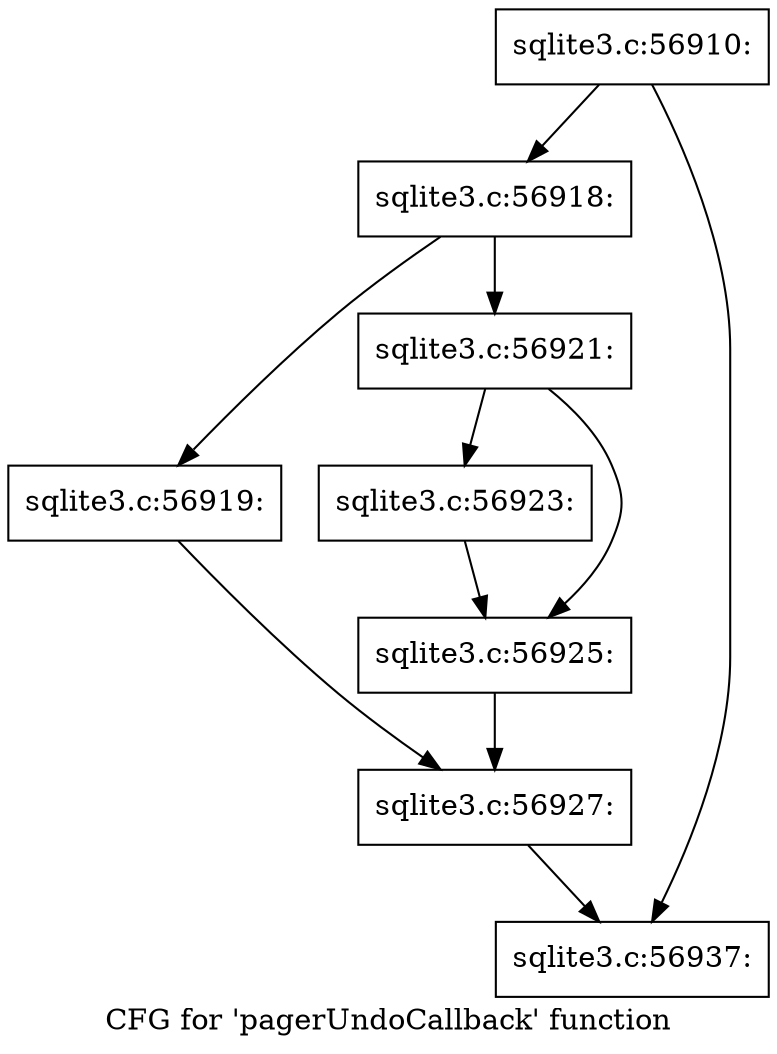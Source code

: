 digraph "CFG for 'pagerUndoCallback' function" {
	label="CFG for 'pagerUndoCallback' function";

	Node0x55c0f7539be0 [shape=record,label="{sqlite3.c:56910:}"];
	Node0x55c0f7539be0 -> Node0x55c0f753d870;
	Node0x55c0f7539be0 -> Node0x55c0f753d8c0;
	Node0x55c0f753d870 [shape=record,label="{sqlite3.c:56918:}"];
	Node0x55c0f753d870 -> Node0x55c0f753dc00;
	Node0x55c0f753d870 -> Node0x55c0f753dca0;
	Node0x55c0f753dc00 [shape=record,label="{sqlite3.c:56919:}"];
	Node0x55c0f753dc00 -> Node0x55c0f753dc50;
	Node0x55c0f753dca0 [shape=record,label="{sqlite3.c:56921:}"];
	Node0x55c0f753dca0 -> Node0x55c0f57ea900;
	Node0x55c0f753dca0 -> Node0x55c0f753e3f0;
	Node0x55c0f57ea900 [shape=record,label="{sqlite3.c:56923:}"];
	Node0x55c0f57ea900 -> Node0x55c0f753e3f0;
	Node0x55c0f753e3f0 [shape=record,label="{sqlite3.c:56925:}"];
	Node0x55c0f753e3f0 -> Node0x55c0f753dc50;
	Node0x55c0f753dc50 [shape=record,label="{sqlite3.c:56927:}"];
	Node0x55c0f753dc50 -> Node0x55c0f753d8c0;
	Node0x55c0f753d8c0 [shape=record,label="{sqlite3.c:56937:}"];
}
